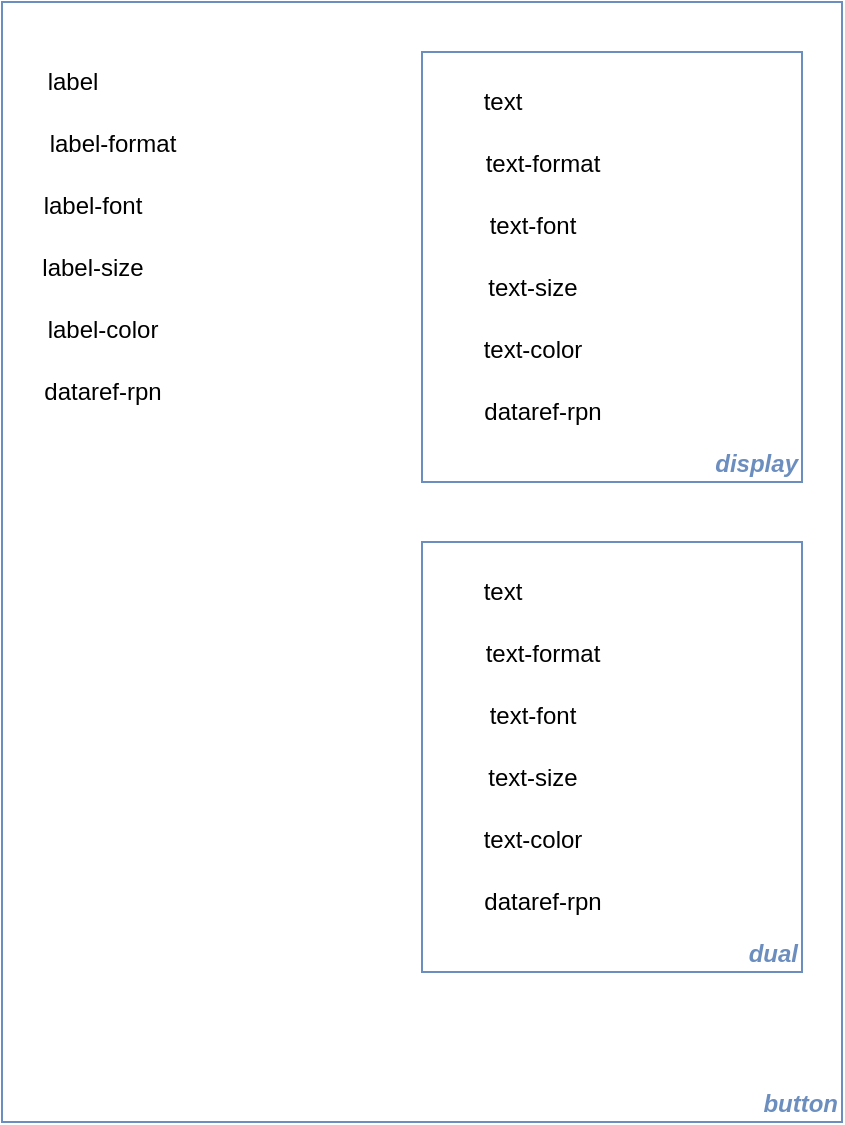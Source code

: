<mxfile version="20.3.0" type="device"><diagram id="rg9SzYtbAhSQoBYrOTSR" name="Page-1"><mxGraphModel dx="1547" dy="1032" grid="1" gridSize="10" guides="1" tooltips="1" connect="1" arrows="1" fold="1" page="1" pageScale="1" pageWidth="1169" pageHeight="827" math="0" shadow="0"><root><mxCell id="0"/><mxCell id="1" parent="0"/><mxCell id="3VhsiA-rUxcR2g7HYm5o-27" value="button" style="rounded=0;whiteSpace=wrap;html=1;fillColor=none;align=right;verticalAlign=bottom;fontStyle=3;fontColor=#6C8EBF;strokeColor=#6C8EBF;" vertex="1" parent="1"><mxGeometry x="180" y="120" width="420" height="560" as="geometry"/></mxCell><mxCell id="3VhsiA-rUxcR2g7HYm5o-2" value="display" style="rounded=0;whiteSpace=wrap;html=1;align=right;verticalAlign=bottom;fontStyle=3;fontColor=#6C8EBF;strokeColor=#6C8EBF;" vertex="1" parent="1"><mxGeometry x="390" y="145" width="190" height="215" as="geometry"/></mxCell><mxCell id="3VhsiA-rUxcR2g7HYm5o-4" value="label-format" style="text;html=1;align=center;verticalAlign=middle;resizable=0;points=[];autosize=1;strokeColor=none;fillColor=none;" vertex="1" parent="1"><mxGeometry x="190" y="176" width="90" height="30" as="geometry"/></mxCell><mxCell id="3VhsiA-rUxcR2g7HYm5o-7" value="label-font" style="text;html=1;align=center;verticalAlign=middle;resizable=0;points=[];autosize=1;strokeColor=none;fillColor=none;" vertex="1" parent="1"><mxGeometry x="190" y="207" width="70" height="30" as="geometry"/></mxCell><mxCell id="3VhsiA-rUxcR2g7HYm5o-10" value="label-size" style="text;html=1;align=center;verticalAlign=middle;resizable=0;points=[];autosize=1;strokeColor=none;fillColor=none;" vertex="1" parent="1"><mxGeometry x="190" y="238" width="70" height="30" as="geometry"/></mxCell><mxCell id="3VhsiA-rUxcR2g7HYm5o-11" value="label-color" style="text;html=1;align=center;verticalAlign=middle;resizable=0;points=[];autosize=1;strokeColor=none;fillColor=none;" vertex="1" parent="1"><mxGeometry x="190" y="269" width="80" height="30" as="geometry"/></mxCell><mxCell id="3VhsiA-rUxcR2g7HYm5o-12" value="dataref-rpn" style="text;html=1;align=center;verticalAlign=middle;resizable=0;points=[];autosize=1;strokeColor=none;fillColor=none;" vertex="1" parent="1"><mxGeometry x="190" y="300" width="80" height="30" as="geometry"/></mxCell><mxCell id="3VhsiA-rUxcR2g7HYm5o-13" value="label" style="text;html=1;align=center;verticalAlign=middle;resizable=0;points=[];autosize=1;strokeColor=none;fillColor=none;" vertex="1" parent="1"><mxGeometry x="190" y="145" width="50" height="30" as="geometry"/></mxCell><mxCell id="3VhsiA-rUxcR2g7HYm5o-14" value="text-format" style="text;html=1;align=center;verticalAlign=middle;resizable=0;points=[];autosize=1;strokeColor=none;fillColor=none;" vertex="1" parent="1"><mxGeometry x="410" y="186" width="80" height="30" as="geometry"/></mxCell><mxCell id="3VhsiA-rUxcR2g7HYm5o-15" value="text-font" style="text;html=1;align=center;verticalAlign=middle;resizable=0;points=[];autosize=1;strokeColor=none;fillColor=none;" vertex="1" parent="1"><mxGeometry x="410" y="217" width="70" height="30" as="geometry"/></mxCell><mxCell id="3VhsiA-rUxcR2g7HYm5o-16" value="text-size" style="text;html=1;align=center;verticalAlign=middle;resizable=0;points=[];autosize=1;strokeColor=none;fillColor=none;" vertex="1" parent="1"><mxGeometry x="410" y="248" width="70" height="30" as="geometry"/></mxCell><mxCell id="3VhsiA-rUxcR2g7HYm5o-17" value="text-color" style="text;html=1;align=center;verticalAlign=middle;resizable=0;points=[];autosize=1;strokeColor=none;fillColor=none;" vertex="1" parent="1"><mxGeometry x="410" y="279" width="70" height="30" as="geometry"/></mxCell><mxCell id="3VhsiA-rUxcR2g7HYm5o-18" value="dataref-rpn" style="text;html=1;align=center;verticalAlign=middle;resizable=0;points=[];autosize=1;strokeColor=none;fillColor=none;" vertex="1" parent="1"><mxGeometry x="410" y="310" width="80" height="30" as="geometry"/></mxCell><mxCell id="3VhsiA-rUxcR2g7HYm5o-19" value="text" style="text;html=1;align=center;verticalAlign=middle;resizable=0;points=[];autosize=1;strokeColor=none;fillColor=none;" vertex="1" parent="1"><mxGeometry x="410" y="155" width="40" height="30" as="geometry"/></mxCell><mxCell id="3VhsiA-rUxcR2g7HYm5o-20" value="dual" style="rounded=0;whiteSpace=wrap;html=1;align=right;verticalAlign=bottom;fontStyle=3;fontColor=#6C8EBF;strokeColor=#6C8EBF;" vertex="1" parent="1"><mxGeometry x="390" y="390" width="190" height="215" as="geometry"/></mxCell><mxCell id="3VhsiA-rUxcR2g7HYm5o-21" value="text-format" style="text;html=1;align=center;verticalAlign=middle;resizable=0;points=[];autosize=1;strokeColor=none;fillColor=none;" vertex="1" parent="1"><mxGeometry x="410" y="431" width="80" height="30" as="geometry"/></mxCell><mxCell id="3VhsiA-rUxcR2g7HYm5o-22" value="text-font" style="text;html=1;align=center;verticalAlign=middle;resizable=0;points=[];autosize=1;strokeColor=none;fillColor=none;" vertex="1" parent="1"><mxGeometry x="410" y="462" width="70" height="30" as="geometry"/></mxCell><mxCell id="3VhsiA-rUxcR2g7HYm5o-23" value="text-size" style="text;html=1;align=center;verticalAlign=middle;resizable=0;points=[];autosize=1;strokeColor=none;fillColor=none;" vertex="1" parent="1"><mxGeometry x="410" y="493" width="70" height="30" as="geometry"/></mxCell><mxCell id="3VhsiA-rUxcR2g7HYm5o-24" value="text-color" style="text;html=1;align=center;verticalAlign=middle;resizable=0;points=[];autosize=1;strokeColor=none;fillColor=none;" vertex="1" parent="1"><mxGeometry x="410" y="524" width="70" height="30" as="geometry"/></mxCell><mxCell id="3VhsiA-rUxcR2g7HYm5o-25" value="dataref-rpn" style="text;html=1;align=center;verticalAlign=middle;resizable=0;points=[];autosize=1;strokeColor=none;fillColor=none;" vertex="1" parent="1"><mxGeometry x="410" y="555" width="80" height="30" as="geometry"/></mxCell><mxCell id="3VhsiA-rUxcR2g7HYm5o-26" value="text" style="text;html=1;align=center;verticalAlign=middle;resizable=0;points=[];autosize=1;strokeColor=none;fillColor=none;" vertex="1" parent="1"><mxGeometry x="410" y="400" width="40" height="30" as="geometry"/></mxCell></root></mxGraphModel></diagram></mxfile>
